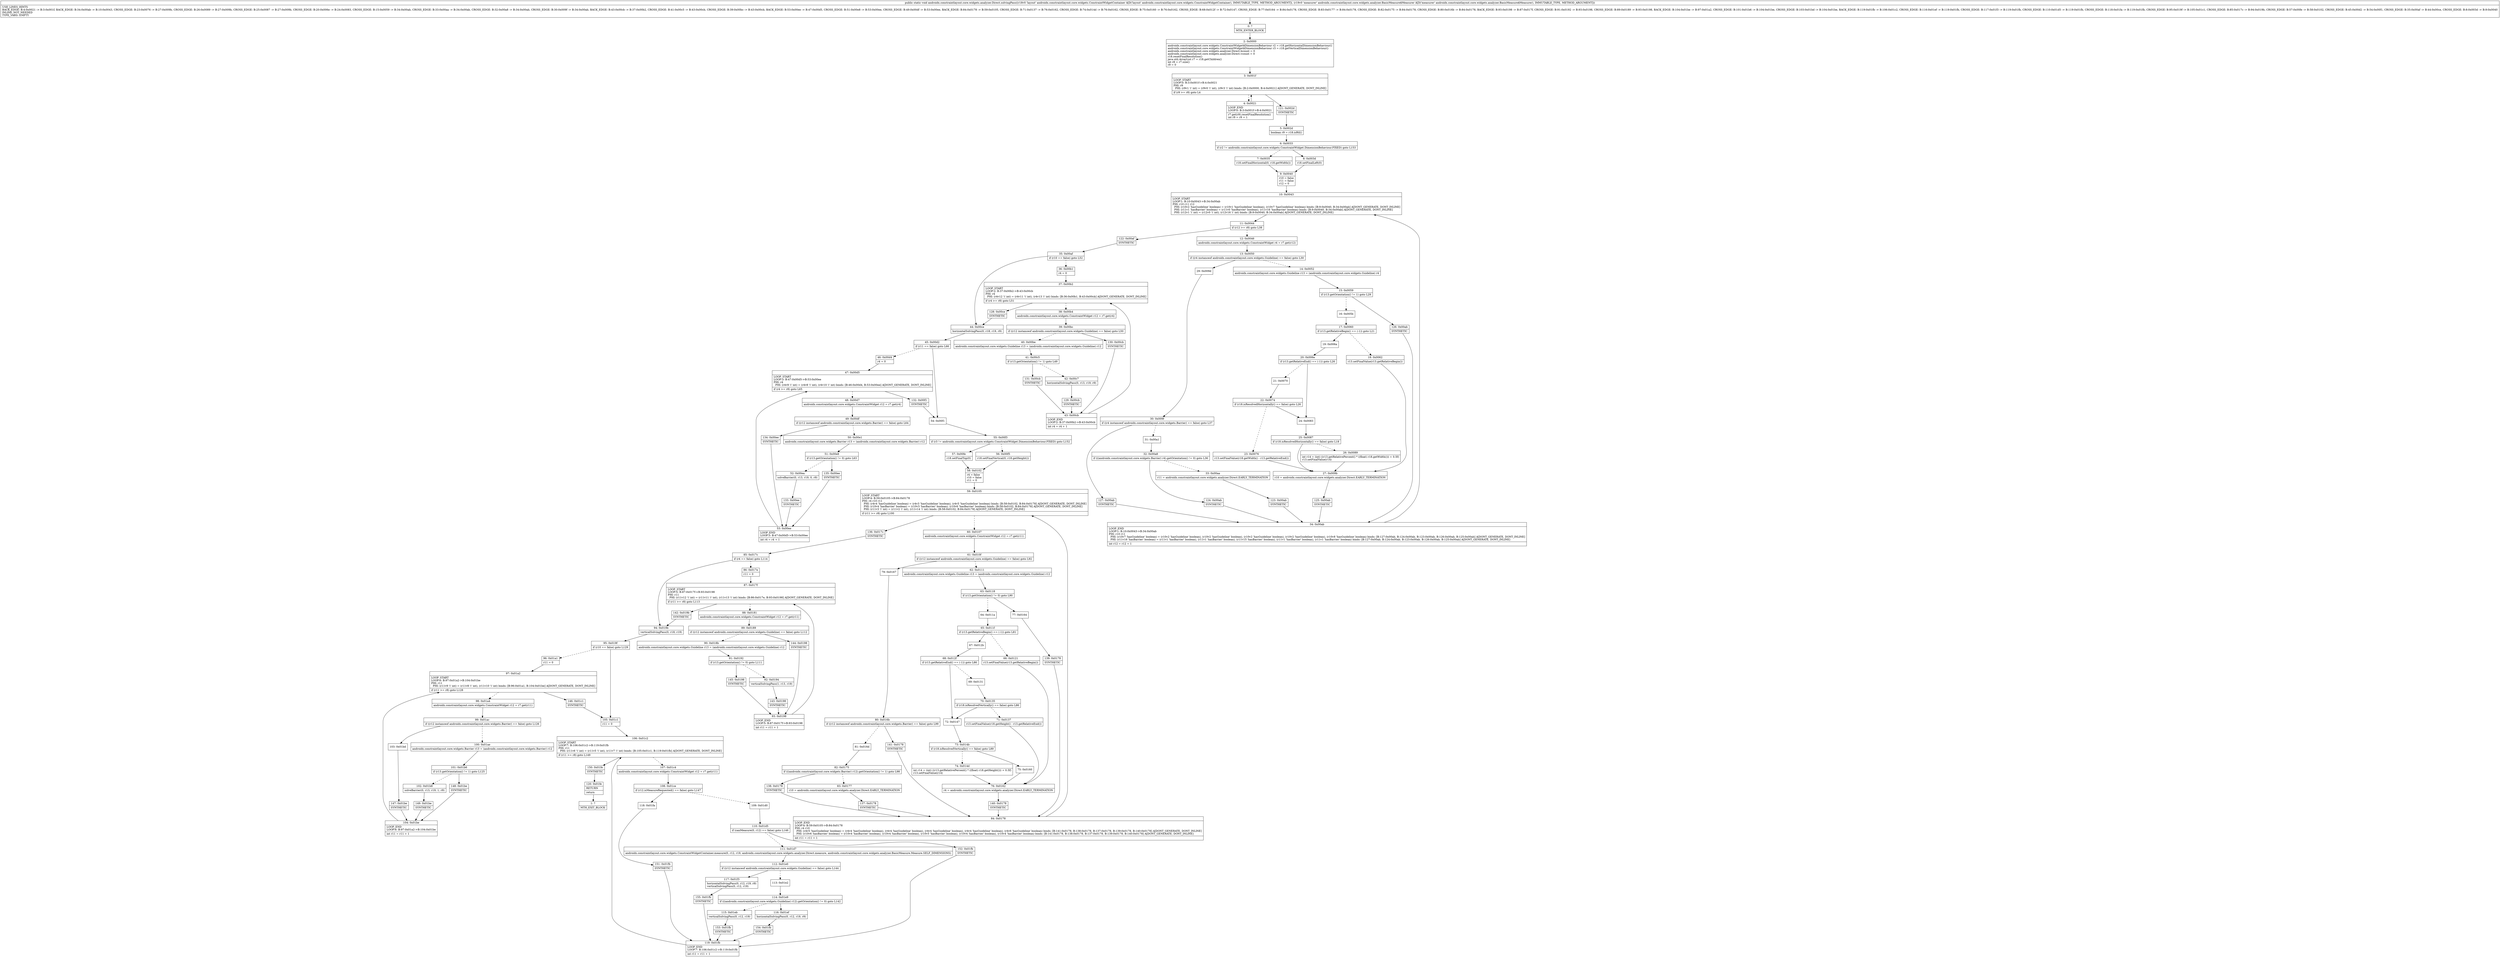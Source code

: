 digraph "CFG forandroidx.constraintlayout.core.widgets.analyzer.Direct.solvingPass(Landroidx\/constraintlayout\/core\/widgets\/ConstraintWidgetContainer;Landroidx\/constraintlayout\/core\/widgets\/analyzer\/BasicMeasure$Measurer;)V" {
Node_0 [shape=record,label="{0\:\ ?|MTH_ENTER_BLOCK\l}"];
Node_2 [shape=record,label="{2\:\ 0x0000|androidx.constraintlayout.core.widgets.ConstraintWidget$DimensionBehaviour r2 = r18.getHorizontalDimensionBehaviour()\landroidx.constraintlayout.core.widgets.ConstraintWidget$DimensionBehaviour r3 = r18.getVerticalDimensionBehaviour()\landroidx.constraintlayout.core.widgets.analyzer.Direct.hcount = 0\landroidx.constraintlayout.core.widgets.analyzer.Direct.vcount = 0\lr18.resetFinalResolution()\ljava.util.ArrayList r7 = r18.getChildren()\lint r8 = r7.size()\lr9 = 0\l}"];
Node_3 [shape=record,label="{3\:\ 0x001f|LOOP_START\lLOOP:0: B:3:0x001f\-\>B:4:0x0021\lPHI: r9 \l  PHI: (r9v1 'i' int) = (r9v0 'i' int), (r9v3 'i' int) binds: [B:2:0x0000, B:4:0x0021] A[DONT_GENERATE, DONT_INLINE]\l|if (r9 \>= r8) goto L4\l}"];
Node_4 [shape=record,label="{4\:\ 0x0021|LOOP_END\lLOOP:0: B:3:0x001f\-\>B:4:0x0021\l|r7.get(r9).resetFinalResolution()\lint r9 = r9 + 1\l}"];
Node_121 [shape=record,label="{121\:\ 0x002d|SYNTHETIC\l}"];
Node_5 [shape=record,label="{5\:\ 0x002d|boolean r9 = r18.isRtl()\l}"];
Node_6 [shape=record,label="{6\:\ 0x0033|if (r2 != androidx.constraintlayout.core.widgets.ConstraintWidget.DimensionBehaviour.FIXED) goto L153\l}"];
Node_7 [shape=record,label="{7\:\ 0x0035|r18.setFinalHorizontal(0, r18.getWidth())\l}"];
Node_9 [shape=record,label="{9\:\ 0x0040|r10 = false\lr11 = false\lr12 = 0\l}"];
Node_10 [shape=record,label="{10\:\ 0x0043|LOOP_START\lLOOP:1: B:10:0x0043\-\>B:34:0x00ab\lPHI: r10 r11 r12 \l  PHI: (r10v2 'hasGuideline' boolean) = (r10v1 'hasGuideline' boolean), (r10v7 'hasGuideline' boolean) binds: [B:9:0x0040, B:34:0x00ab] A[DONT_GENERATE, DONT_INLINE]\l  PHI: (r11v1 'hasBarrier' boolean) = (r11v0 'hasBarrier' boolean), (r11v16 'hasBarrier' boolean) binds: [B:9:0x0040, B:34:0x00ab] A[DONT_GENERATE, DONT_INLINE]\l  PHI: (r12v1 'i' int) = (r12v0 'i' int), (r12v16 'i' int) binds: [B:9:0x0040, B:34:0x00ab] A[DONT_GENERATE, DONT_INLINE]\l}"];
Node_11 [shape=record,label="{11\:\ 0x0044|if (r12 \>= r8) goto L38\l}"];
Node_12 [shape=record,label="{12\:\ 0x0046|androidx.constraintlayout.core.widgets.ConstraintWidget r4 = r7.get(r12)\l}"];
Node_13 [shape=record,label="{13\:\ 0x0050|if ((r4 instanceof androidx.constraintlayout.core.widgets.Guideline) == false) goto L30\l}"];
Node_14 [shape=record,label="{14\:\ 0x0052|androidx.constraintlayout.core.widgets.Guideline r13 = (androidx.constraintlayout.core.widgets.Guideline) r4\l}"];
Node_15 [shape=record,label="{15\:\ 0x0059|if (r13.getOrientation() != 1) goto L29\l}"];
Node_16 [shape=record,label="{16\:\ 0x005b}"];
Node_17 [shape=record,label="{17\:\ 0x0060|if (r13.getRelativeBegin() == (\-1)) goto L21\l}"];
Node_18 [shape=record,label="{18\:\ 0x0062|r13.setFinalValue(r13.getRelativeBegin())\l}"];
Node_27 [shape=record,label="{27\:\ 0x009b|r10 = androidx.constraintlayout.core.widgets.analyzer.Direct.EARLY_TERMINATION\l}"];
Node_125 [shape=record,label="{125\:\ 0x00ab|SYNTHETIC\l}"];
Node_34 [shape=record,label="{34\:\ 0x00ab|LOOP_END\lLOOP:1: B:10:0x0043\-\>B:34:0x00ab\lPHI: r10 r11 \l  PHI: (r10v7 'hasGuideline' boolean) = (r10v2 'hasGuideline' boolean), (r10v2 'hasGuideline' boolean), (r10v2 'hasGuideline' boolean), (r10v2 'hasGuideline' boolean), (r10v8 'hasGuideline' boolean) binds: [B:127:0x00ab, B:124:0x00ab, B:123:0x00ab, B:126:0x00ab, B:125:0x00ab] A[DONT_GENERATE, DONT_INLINE]\l  PHI: (r11v16 'hasBarrier' boolean) = (r11v1 'hasBarrier' boolean), (r11v1 'hasBarrier' boolean), (r11v15 'hasBarrier' boolean), (r11v1 'hasBarrier' boolean), (r11v1 'hasBarrier' boolean) binds: [B:127:0x00ab, B:124:0x00ab, B:123:0x00ab, B:126:0x00ab, B:125:0x00ab] A[DONT_GENERATE, DONT_INLINE]\l|int r12 = r12 + 1\l}"];
Node_19 [shape=record,label="{19\:\ 0x006a}"];
Node_20 [shape=record,label="{20\:\ 0x006e|if (r13.getRelativeEnd() == (\-1)) goto L26\l}"];
Node_21 [shape=record,label="{21\:\ 0x0070}"];
Node_22 [shape=record,label="{22\:\ 0x0074|if (r18.isResolvedHorizontally() == false) goto L26\l}"];
Node_23 [shape=record,label="{23\:\ 0x0076|r13.setFinalValue(r18.getWidth() \- r13.getRelativeEnd())\l}"];
Node_24 [shape=record,label="{24\:\ 0x0083}"];
Node_25 [shape=record,label="{25\:\ 0x0087|if (r18.isResolvedHorizontally() == false) goto L18\l}"];
Node_26 [shape=record,label="{26\:\ 0x0089|int r14 = (int) ((r13.getRelativePercent() * ((float) r18.getWidth())) + 0.5f)\lr13.setFinalValue(r14)\l}"];
Node_126 [shape=record,label="{126\:\ 0x00ab|SYNTHETIC\l}"];
Node_29 [shape=record,label="{29\:\ 0x009d}"];
Node_30 [shape=record,label="{30\:\ 0x009f|if ((r4 instanceof androidx.constraintlayout.core.widgets.Barrier) == false) goto L37\l}"];
Node_31 [shape=record,label="{31\:\ 0x00a1}"];
Node_32 [shape=record,label="{32\:\ 0x00a8|if (((androidx.constraintlayout.core.widgets.Barrier) r4).getOrientation() != 0) goto L36\l}"];
Node_33 [shape=record,label="{33\:\ 0x00aa|r11 = androidx.constraintlayout.core.widgets.analyzer.Direct.EARLY_TERMINATION\l}"];
Node_123 [shape=record,label="{123\:\ 0x00ab|SYNTHETIC\l}"];
Node_124 [shape=record,label="{124\:\ 0x00ab|SYNTHETIC\l}"];
Node_127 [shape=record,label="{127\:\ 0x00ab|SYNTHETIC\l}"];
Node_122 [shape=record,label="{122\:\ 0x00af|SYNTHETIC\l}"];
Node_35 [shape=record,label="{35\:\ 0x00af|if (r10 == false) goto L52\l}"];
Node_36 [shape=record,label="{36\:\ 0x00b1|r4 = 0\l}"];
Node_37 [shape=record,label="{37\:\ 0x00b2|LOOP_START\lLOOP:2: B:37:0x00b2\-\>B:43:0x00cb\lPHI: r4 \l  PHI: (r4v12 'i' int) = (r4v11 'i' int), (r4v13 'i' int) binds: [B:36:0x00b1, B:43:0x00cb] A[DONT_GENERATE, DONT_INLINE]\l|if (r4 \>= r8) goto L51\l}"];
Node_38 [shape=record,label="{38\:\ 0x00b4|androidx.constraintlayout.core.widgets.ConstraintWidget r12 = r7.get(r4)\l}"];
Node_39 [shape=record,label="{39\:\ 0x00bc|if ((r12 instanceof androidx.constraintlayout.core.widgets.Guideline) == false) goto L50\l}"];
Node_40 [shape=record,label="{40\:\ 0x00be|androidx.constraintlayout.core.widgets.Guideline r13 = (androidx.constraintlayout.core.widgets.Guideline) r12\l}"];
Node_41 [shape=record,label="{41\:\ 0x00c5|if (r13.getOrientation() != 1) goto L49\l}"];
Node_42 [shape=record,label="{42\:\ 0x00c7|horizontalSolvingPass(0, r13, r19, r9)\l}"];
Node_129 [shape=record,label="{129\:\ 0x00cb|SYNTHETIC\l}"];
Node_43 [shape=record,label="{43\:\ 0x00cb|LOOP_END\lLOOP:2: B:37:0x00b2\-\>B:43:0x00cb\l|int r4 = r4 + 1\l}"];
Node_131 [shape=record,label="{131\:\ 0x00cb|SYNTHETIC\l}"];
Node_130 [shape=record,label="{130\:\ 0x00cb|SYNTHETIC\l}"];
Node_128 [shape=record,label="{128\:\ 0x00ce|SYNTHETIC\l}"];
Node_44 [shape=record,label="{44\:\ 0x00ce|horizontalSolvingPass(0, r18, r19, r9)\l}"];
Node_45 [shape=record,label="{45\:\ 0x00d2|if (r11 == false) goto L66\l}"];
Node_46 [shape=record,label="{46\:\ 0x00d4|r4 = 0\l}"];
Node_47 [shape=record,label="{47\:\ 0x00d5|LOOP_START\lLOOP:3: B:47:0x00d5\-\>B:53:0x00ee\lPHI: r4 \l  PHI: (r4v9 'i' int) = (r4v8 'i' int), (r4v10 'i' int) binds: [B:46:0x00d4, B:53:0x00ee] A[DONT_GENERATE, DONT_INLINE]\l|if (r4 \>= r8) goto L65\l}"];
Node_48 [shape=record,label="{48\:\ 0x00d7|androidx.constraintlayout.core.widgets.ConstraintWidget r12 = r7.get(r4)\l}"];
Node_49 [shape=record,label="{49\:\ 0x00df|if ((r12 instanceof androidx.constraintlayout.core.widgets.Barrier) == false) goto L64\l}"];
Node_50 [shape=record,label="{50\:\ 0x00e1|androidx.constraintlayout.core.widgets.Barrier r13 = (androidx.constraintlayout.core.widgets.Barrier) r12\l}"];
Node_51 [shape=record,label="{51\:\ 0x00e8|if (r13.getOrientation() != 0) goto L63\l}"];
Node_52 [shape=record,label="{52\:\ 0x00ea|solveBarrier(0, r13, r19, 0, r9)\l}"];
Node_133 [shape=record,label="{133\:\ 0x00ee|SYNTHETIC\l}"];
Node_53 [shape=record,label="{53\:\ 0x00ee|LOOP_END\lLOOP:3: B:47:0x00d5\-\>B:53:0x00ee\l|int r4 = r4 + 1\l}"];
Node_135 [shape=record,label="{135\:\ 0x00ee|SYNTHETIC\l}"];
Node_134 [shape=record,label="{134\:\ 0x00ee|SYNTHETIC\l}"];
Node_132 [shape=record,label="{132\:\ 0x00f1|SYNTHETIC\l}"];
Node_54 [shape=record,label="{54\:\ 0x00f1}"];
Node_55 [shape=record,label="{55\:\ 0x00f3|if (r3 != androidx.constraintlayout.core.widgets.ConstraintWidget.DimensionBehaviour.FIXED) goto L152\l}"];
Node_56 [shape=record,label="{56\:\ 0x00f5|r18.setFinalVertical(0, r18.getHeight())\l}"];
Node_58 [shape=record,label="{58\:\ 0x0102|r4 = false\lr10 = false\lr11 = 0\l}"];
Node_59 [shape=record,label="{59\:\ 0x0105|LOOP_START\lLOOP:4: B:59:0x0105\-\>B:84:0x0178\lPHI: r4 r10 r11 \l  PHI: (r4v4 'hasGuideline' boolean) = (r4v3 'hasGuideline' boolean), (r4v5 'hasGuideline' boolean) binds: [B:58:0x0102, B:84:0x0178] A[DONT_GENERATE, DONT_INLINE]\l  PHI: (r10v4 'hasBarrier' boolean) = (r10v3 'hasBarrier' boolean), (r10v6 'hasBarrier' boolean) binds: [B:58:0x0102, B:84:0x0178] A[DONT_GENERATE, DONT_INLINE]\l  PHI: (r11v3 'i' int) = (r11v2 'i' int), (r11v14 'i' int) binds: [B:58:0x0102, B:84:0x0178] A[DONT_GENERATE, DONT_INLINE]\l|if (r11 \>= r8) goto L100\l}"];
Node_60 [shape=record,label="{60\:\ 0x0107|androidx.constraintlayout.core.widgets.ConstraintWidget r12 = r7.get(r11)\l}"];
Node_61 [shape=record,label="{61\:\ 0x010f|if ((r12 instanceof androidx.constraintlayout.core.widgets.Guideline) == false) goto L92\l}"];
Node_62 [shape=record,label="{62\:\ 0x0111|androidx.constraintlayout.core.widgets.Guideline r13 = (androidx.constraintlayout.core.widgets.Guideline) r12\l}"];
Node_63 [shape=record,label="{63\:\ 0x0118|if (r13.getOrientation() != 0) goto L90\l}"];
Node_64 [shape=record,label="{64\:\ 0x011a}"];
Node_65 [shape=record,label="{65\:\ 0x011f|if (r13.getRelativeBegin() == (\-1)) goto L81\l}"];
Node_66 [shape=record,label="{66\:\ 0x0121|r13.setFinalValue(r13.getRelativeBegin())\l}"];
Node_76 [shape=record,label="{76\:\ 0x0162|r4 = androidx.constraintlayout.core.widgets.analyzer.Direct.EARLY_TERMINATION\l}"];
Node_140 [shape=record,label="{140\:\ 0x0178|SYNTHETIC\l}"];
Node_84 [shape=record,label="{84\:\ 0x0178|LOOP_END\lLOOP:4: B:59:0x0105\-\>B:84:0x0178\lPHI: r4 r10 \l  PHI: (r4v5 'hasGuideline' boolean) = (r4v4 'hasGuideline' boolean), (r4v4 'hasGuideline' boolean), (r4v4 'hasGuideline' boolean), (r4v4 'hasGuideline' boolean), (r4v6 'hasGuideline' boolean) binds: [B:141:0x0178, B:138:0x0178, B:137:0x0178, B:139:0x0178, B:140:0x0178] A[DONT_GENERATE, DONT_INLINE]\l  PHI: (r10v6 'hasBarrier' boolean) = (r10v4 'hasBarrier' boolean), (r10v4 'hasBarrier' boolean), (r10v5 'hasBarrier' boolean), (r10v4 'hasBarrier' boolean), (r10v4 'hasBarrier' boolean) binds: [B:141:0x0178, B:138:0x0178, B:137:0x0178, B:139:0x0178, B:140:0x0178] A[DONT_GENERATE, DONT_INLINE]\l|int r11 = r11 + 1\l}"];
Node_67 [shape=record,label="{67\:\ 0x012b}"];
Node_68 [shape=record,label="{68\:\ 0x012f|if (r13.getRelativeEnd() == (\-1)) goto L86\l}"];
Node_69 [shape=record,label="{69\:\ 0x0131}"];
Node_70 [shape=record,label="{70\:\ 0x0135|if (r18.isResolvedVertically() == false) goto L86\l}"];
Node_71 [shape=record,label="{71\:\ 0x0137|r13.setFinalValue(r18.getHeight() \- r13.getRelativeEnd())\l}"];
Node_72 [shape=record,label="{72\:\ 0x0147}"];
Node_73 [shape=record,label="{73\:\ 0x014b|if (r18.isResolvedVertically() == false) goto L89\l}"];
Node_74 [shape=record,label="{74\:\ 0x014d|int r14 = (int) ((r13.getRelativePercent() * ((float) r18.getHeight())) + 0.5f)\lr13.setFinalValue(r14)\l}"];
Node_75 [shape=record,label="{75\:\ 0x0160}"];
Node_77 [shape=record,label="{77\:\ 0x0164}"];
Node_139 [shape=record,label="{139\:\ 0x0178|SYNTHETIC\l}"];
Node_79 [shape=record,label="{79\:\ 0x0167}"];
Node_80 [shape=record,label="{80\:\ 0x016b|if ((r12 instanceof androidx.constraintlayout.core.widgets.Barrier) == false) goto L99\l}"];
Node_81 [shape=record,label="{81\:\ 0x016d}"];
Node_82 [shape=record,label="{82\:\ 0x0175|if (((androidx.constraintlayout.core.widgets.Barrier) r12).getOrientation() != 1) goto L98\l}"];
Node_83 [shape=record,label="{83\:\ 0x0177|r10 = androidx.constraintlayout.core.widgets.analyzer.Direct.EARLY_TERMINATION\l}"];
Node_137 [shape=record,label="{137\:\ 0x0178|SYNTHETIC\l}"];
Node_138 [shape=record,label="{138\:\ 0x0178|SYNTHETIC\l}"];
Node_141 [shape=record,label="{141\:\ 0x0178|SYNTHETIC\l}"];
Node_136 [shape=record,label="{136\:\ 0x017c|SYNTHETIC\l}"];
Node_85 [shape=record,label="{85\:\ 0x017c|if (r4 == false) goto L114\l}"];
Node_86 [shape=record,label="{86\:\ 0x017e|r11 = 0\l}"];
Node_87 [shape=record,label="{87\:\ 0x017f|LOOP_START\lLOOP:5: B:87:0x017f\-\>B:93:0x0198\lPHI: r11 \l  PHI: (r11v12 'i' int) = (r11v11 'i' int), (r11v13 'i' int) binds: [B:86:0x017e, B:93:0x0198] A[DONT_GENERATE, DONT_INLINE]\l|if (r11 \>= r8) goto L113\l}"];
Node_88 [shape=record,label="{88\:\ 0x0181|androidx.constraintlayout.core.widgets.ConstraintWidget r12 = r7.get(r11)\l}"];
Node_89 [shape=record,label="{89\:\ 0x0189|if ((r12 instanceof androidx.constraintlayout.core.widgets.Guideline) == false) goto L112\l}"];
Node_90 [shape=record,label="{90\:\ 0x018b|androidx.constraintlayout.core.widgets.Guideline r13 = (androidx.constraintlayout.core.widgets.Guideline) r12\l}"];
Node_91 [shape=record,label="{91\:\ 0x0192|if (r13.getOrientation() != 0) goto L111\l}"];
Node_92 [shape=record,label="{92\:\ 0x0194|verticalSolvingPass(1, r13, r19)\l}"];
Node_143 [shape=record,label="{143\:\ 0x0198|SYNTHETIC\l}"];
Node_93 [shape=record,label="{93\:\ 0x0198|LOOP_END\lLOOP:5: B:87:0x017f\-\>B:93:0x0198\l|int r11 = r11 + 1\l}"];
Node_145 [shape=record,label="{145\:\ 0x0198|SYNTHETIC\l}"];
Node_144 [shape=record,label="{144\:\ 0x0198|SYNTHETIC\l}"];
Node_142 [shape=record,label="{142\:\ 0x019b|SYNTHETIC\l}"];
Node_94 [shape=record,label="{94\:\ 0x019b|verticalSolvingPass(0, r18, r19)\l}"];
Node_95 [shape=record,label="{95\:\ 0x019f|if (r10 == false) goto L129\l}"];
Node_96 [shape=record,label="{96\:\ 0x01a1|r11 = 0\l}"];
Node_97 [shape=record,label="{97\:\ 0x01a2|LOOP_START\lLOOP:6: B:97:0x01a2\-\>B:104:0x01be\lPHI: r11 \l  PHI: (r11v9 'i' int) = (r11v8 'i' int), (r11v10 'i' int) binds: [B:96:0x01a1, B:104:0x01be] A[DONT_GENERATE, DONT_INLINE]\l|if (r11 \>= r8) goto L128\l}"];
Node_98 [shape=record,label="{98\:\ 0x01a4|androidx.constraintlayout.core.widgets.ConstraintWidget r12 = r7.get(r11)\l}"];
Node_99 [shape=record,label="{99\:\ 0x01ac|if ((r12 instanceof androidx.constraintlayout.core.widgets.Barrier) == false) goto L126\l}"];
Node_100 [shape=record,label="{100\:\ 0x01ae|androidx.constraintlayout.core.widgets.Barrier r13 = (androidx.constraintlayout.core.widgets.Barrier) r12\l}"];
Node_101 [shape=record,label="{101\:\ 0x01b6|if (r13.getOrientation() != 1) goto L125\l}"];
Node_102 [shape=record,label="{102\:\ 0x01b8|solveBarrier(0, r13, r19, 1, r9)\l}"];
Node_149 [shape=record,label="{149\:\ 0x01be|SYNTHETIC\l}"];
Node_104 [shape=record,label="{104\:\ 0x01be|LOOP_END\lLOOP:6: B:97:0x01a2\-\>B:104:0x01be\l|int r11 = r11 + 1\l}"];
Node_148 [shape=record,label="{148\:\ 0x01be|SYNTHETIC\l}"];
Node_103 [shape=record,label="{103\:\ 0x01bd}"];
Node_147 [shape=record,label="{147\:\ 0x01be|SYNTHETIC\l}"];
Node_146 [shape=record,label="{146\:\ 0x01c1|SYNTHETIC\l}"];
Node_105 [shape=record,label="{105\:\ 0x01c1|r11 = 0\l}"];
Node_106 [shape=record,label="{106\:\ 0x01c2|LOOP_START\lLOOP:7: B:106:0x01c2\-\>B:119:0x01fb\lPHI: r11 \l  PHI: (r11v6 'i' int) = (r11v5 'i' int), (r11v7 'i' int) binds: [B:105:0x01c1, B:119:0x01fb] A[DONT_GENERATE, DONT_INLINE]\l|if (r11 \>= r8) goto L149\l}"];
Node_107 [shape=record,label="{107\:\ 0x01c4|androidx.constraintlayout.core.widgets.ConstraintWidget r12 = r7.get(r11)\l}"];
Node_108 [shape=record,label="{108\:\ 0x01ce|if (r12.isMeasureRequested() == false) goto L147\l}"];
Node_109 [shape=record,label="{109\:\ 0x01d0}"];
Node_110 [shape=record,label="{110\:\ 0x01d5|if (canMeasure(0, r12) == false) goto L146\l}"];
Node_111 [shape=record,label="{111\:\ 0x01d7|androidx.constraintlayout.core.widgets.ConstraintWidgetContainer.measure(0, r12, r19, androidx.constraintlayout.core.widgets.analyzer.Direct.measure, androidx.constraintlayout.core.widgets.analyzer.BasicMeasure.Measure.SELF_DIMENSIONS)\l}"];
Node_112 [shape=record,label="{112\:\ 0x01e0|if ((r12 instanceof androidx.constraintlayout.core.widgets.Guideline) == false) goto L144\l}"];
Node_113 [shape=record,label="{113\:\ 0x01e2}"];
Node_114 [shape=record,label="{114\:\ 0x01e9|if (((androidx.constraintlayout.core.widgets.Guideline) r12).getOrientation() != 0) goto L142\l}"];
Node_115 [shape=record,label="{115\:\ 0x01eb|verticalSolvingPass(0, r12, r19)\l}"];
Node_153 [shape=record,label="{153\:\ 0x01fb|SYNTHETIC\l}"];
Node_119 [shape=record,label="{119\:\ 0x01fb|LOOP_END\lLOOP:7: B:106:0x01c2\-\>B:119:0x01fb\l|int r11 = r11 + 1\l}"];
Node_116 [shape=record,label="{116\:\ 0x01ef|horizontalSolvingPass(0, r12, r19, r9)\l}"];
Node_154 [shape=record,label="{154\:\ 0x01fb|SYNTHETIC\l}"];
Node_117 [shape=record,label="{117\:\ 0x01f3|horizontalSolvingPass(0, r12, r19, r9)\lverticalSolvingPass(0, r12, r19)\l}"];
Node_155 [shape=record,label="{155\:\ 0x01fb|SYNTHETIC\l}"];
Node_152 [shape=record,label="{152\:\ 0x01fb|SYNTHETIC\l}"];
Node_118 [shape=record,label="{118\:\ 0x01fa}"];
Node_151 [shape=record,label="{151\:\ 0x01fb|SYNTHETIC\l}"];
Node_150 [shape=record,label="{150\:\ 0x01fe|SYNTHETIC\l}"];
Node_120 [shape=record,label="{120\:\ 0x01fe|RETURN\l|return\l}"];
Node_1 [shape=record,label="{1\:\ ?|MTH_EXIT_BLOCK\l}"];
Node_57 [shape=record,label="{57\:\ 0x00fe|r18.setFinalTop(0)\l}"];
Node_8 [shape=record,label="{8\:\ 0x003d|r18.setFinalLeft(0)\l}"];
MethodNode[shape=record,label="{public static void androidx.constraintlayout.core.widgets.analyzer.Direct.solvingPass((r18v0 'layout' androidx.constraintlayout.core.widgets.ConstraintWidgetContainer A[D('layout' androidx.constraintlayout.core.widgets.ConstraintWidgetContainer), IMMUTABLE_TYPE, METHOD_ARGUMENT]), (r19v0 'measurer' androidx.constraintlayout.core.widgets.analyzer.BasicMeasure$Measurer A[D('measurer' androidx.constraintlayout.core.widgets.analyzer.BasicMeasure$Measurer), IMMUTABLE_TYPE, METHOD_ARGUMENT]))  | USE_LINES_HINTS\lBACK_EDGE: B:4:0x0021 \-\> B:3:0x001f, BACK_EDGE: B:34:0x00ab \-\> B:10:0x0043, CROSS_EDGE: B:23:0x0076 \-\> B:27:0x009b, CROSS_EDGE: B:26:0x0089 \-\> B:27:0x009b, CROSS_EDGE: B:25:0x0087 \-\> B:27:0x009b, CROSS_EDGE: B:20:0x006e \-\> B:24:0x0083, CROSS_EDGE: B:15:0x0059 \-\> B:34:0x00ab, CROSS_EDGE: B:33:0x00aa \-\> B:34:0x00ab, CROSS_EDGE: B:32:0x00a8 \-\> B:34:0x00ab, CROSS_EDGE: B:30:0x009f \-\> B:34:0x00ab, BACK_EDGE: B:43:0x00cb \-\> B:37:0x00b2, CROSS_EDGE: B:41:0x00c5 \-\> B:43:0x00cb, CROSS_EDGE: B:39:0x00bc \-\> B:43:0x00cb, BACK_EDGE: B:53:0x00ee \-\> B:47:0x00d5, CROSS_EDGE: B:51:0x00e8 \-\> B:53:0x00ee, CROSS_EDGE: B:49:0x00df \-\> B:53:0x00ee, BACK_EDGE: B:84:0x0178 \-\> B:59:0x0105, CROSS_EDGE: B:71:0x0137 \-\> B:76:0x0162, CROSS_EDGE: B:74:0x014d \-\> B:76:0x0162, CROSS_EDGE: B:75:0x0160 \-\> B:76:0x0162, CROSS_EDGE: B:68:0x012f \-\> B:72:0x0147, CROSS_EDGE: B:77:0x0164 \-\> B:84:0x0178, CROSS_EDGE: B:83:0x0177 \-\> B:84:0x0178, CROSS_EDGE: B:82:0x0175 \-\> B:84:0x0178, CROSS_EDGE: B:80:0x016b \-\> B:84:0x0178, BACK_EDGE: B:93:0x0198 \-\> B:87:0x017f, CROSS_EDGE: B:91:0x0192 \-\> B:93:0x0198, CROSS_EDGE: B:89:0x0189 \-\> B:93:0x0198, BACK_EDGE: B:104:0x01be \-\> B:97:0x01a2, CROSS_EDGE: B:101:0x01b6 \-\> B:104:0x01be, CROSS_EDGE: B:103:0x01bd \-\> B:104:0x01be, BACK_EDGE: B:119:0x01fb \-\> B:106:0x01c2, CROSS_EDGE: B:116:0x01ef \-\> B:119:0x01fb, CROSS_EDGE: B:117:0x01f3 \-\> B:119:0x01fb, CROSS_EDGE: B:110:0x01d5 \-\> B:119:0x01fb, CROSS_EDGE: B:118:0x01fa \-\> B:119:0x01fb, CROSS_EDGE: B:95:0x019f \-\> B:105:0x01c1, CROSS_EDGE: B:85:0x017c \-\> B:94:0x019b, CROSS_EDGE: B:57:0x00fe \-\> B:58:0x0102, CROSS_EDGE: B:45:0x00d2 \-\> B:54:0x00f1, CROSS_EDGE: B:35:0x00af \-\> B:44:0x00ce, CROSS_EDGE: B:8:0x003d \-\> B:9:0x0040\lINLINE_NOT_NEEDED\lTYPE_VARS: EMPTY\l}"];
MethodNode -> Node_0;Node_0 -> Node_2;
Node_2 -> Node_3;
Node_3 -> Node_4[style=dashed];
Node_3 -> Node_121;
Node_4 -> Node_3;
Node_121 -> Node_5;
Node_5 -> Node_6;
Node_6 -> Node_7[style=dashed];
Node_6 -> Node_8;
Node_7 -> Node_9;
Node_9 -> Node_10;
Node_10 -> Node_11;
Node_11 -> Node_12[style=dashed];
Node_11 -> Node_122;
Node_12 -> Node_13;
Node_13 -> Node_14[style=dashed];
Node_13 -> Node_29;
Node_14 -> Node_15;
Node_15 -> Node_16[style=dashed];
Node_15 -> Node_126;
Node_16 -> Node_17;
Node_17 -> Node_18[style=dashed];
Node_17 -> Node_19;
Node_18 -> Node_27;
Node_27 -> Node_125;
Node_125 -> Node_34;
Node_34 -> Node_10;
Node_19 -> Node_20;
Node_20 -> Node_21[style=dashed];
Node_20 -> Node_24;
Node_21 -> Node_22;
Node_22 -> Node_23[style=dashed];
Node_22 -> Node_24;
Node_23 -> Node_27;
Node_24 -> Node_25;
Node_25 -> Node_26[style=dashed];
Node_25 -> Node_27;
Node_26 -> Node_27;
Node_126 -> Node_34;
Node_29 -> Node_30;
Node_30 -> Node_31[style=dashed];
Node_30 -> Node_127;
Node_31 -> Node_32;
Node_32 -> Node_33[style=dashed];
Node_32 -> Node_124;
Node_33 -> Node_123;
Node_123 -> Node_34;
Node_124 -> Node_34;
Node_127 -> Node_34;
Node_122 -> Node_35;
Node_35 -> Node_36[style=dashed];
Node_35 -> Node_44;
Node_36 -> Node_37;
Node_37 -> Node_38[style=dashed];
Node_37 -> Node_128;
Node_38 -> Node_39;
Node_39 -> Node_40[style=dashed];
Node_39 -> Node_130;
Node_40 -> Node_41;
Node_41 -> Node_42[style=dashed];
Node_41 -> Node_131;
Node_42 -> Node_129;
Node_129 -> Node_43;
Node_43 -> Node_37;
Node_131 -> Node_43;
Node_130 -> Node_43;
Node_128 -> Node_44;
Node_44 -> Node_45;
Node_45 -> Node_46[style=dashed];
Node_45 -> Node_54;
Node_46 -> Node_47;
Node_47 -> Node_48[style=dashed];
Node_47 -> Node_132;
Node_48 -> Node_49;
Node_49 -> Node_50[style=dashed];
Node_49 -> Node_134;
Node_50 -> Node_51;
Node_51 -> Node_52[style=dashed];
Node_51 -> Node_135;
Node_52 -> Node_133;
Node_133 -> Node_53;
Node_53 -> Node_47;
Node_135 -> Node_53;
Node_134 -> Node_53;
Node_132 -> Node_54;
Node_54 -> Node_55;
Node_55 -> Node_56[style=dashed];
Node_55 -> Node_57;
Node_56 -> Node_58;
Node_58 -> Node_59;
Node_59 -> Node_60[style=dashed];
Node_59 -> Node_136;
Node_60 -> Node_61;
Node_61 -> Node_62[style=dashed];
Node_61 -> Node_79;
Node_62 -> Node_63;
Node_63 -> Node_64[style=dashed];
Node_63 -> Node_77;
Node_64 -> Node_65;
Node_65 -> Node_66[style=dashed];
Node_65 -> Node_67;
Node_66 -> Node_76;
Node_76 -> Node_140;
Node_140 -> Node_84;
Node_84 -> Node_59;
Node_67 -> Node_68;
Node_68 -> Node_69[style=dashed];
Node_68 -> Node_72;
Node_69 -> Node_70;
Node_70 -> Node_71[style=dashed];
Node_70 -> Node_72;
Node_71 -> Node_76;
Node_72 -> Node_73;
Node_73 -> Node_74[style=dashed];
Node_73 -> Node_75;
Node_74 -> Node_76;
Node_75 -> Node_76;
Node_77 -> Node_139;
Node_139 -> Node_84;
Node_79 -> Node_80;
Node_80 -> Node_81[style=dashed];
Node_80 -> Node_141;
Node_81 -> Node_82;
Node_82 -> Node_83[style=dashed];
Node_82 -> Node_138;
Node_83 -> Node_137;
Node_137 -> Node_84;
Node_138 -> Node_84;
Node_141 -> Node_84;
Node_136 -> Node_85;
Node_85 -> Node_86[style=dashed];
Node_85 -> Node_94;
Node_86 -> Node_87;
Node_87 -> Node_88[style=dashed];
Node_87 -> Node_142;
Node_88 -> Node_89;
Node_89 -> Node_90[style=dashed];
Node_89 -> Node_144;
Node_90 -> Node_91;
Node_91 -> Node_92[style=dashed];
Node_91 -> Node_145;
Node_92 -> Node_143;
Node_143 -> Node_93;
Node_93 -> Node_87;
Node_145 -> Node_93;
Node_144 -> Node_93;
Node_142 -> Node_94;
Node_94 -> Node_95;
Node_95 -> Node_96[style=dashed];
Node_95 -> Node_105;
Node_96 -> Node_97;
Node_97 -> Node_98[style=dashed];
Node_97 -> Node_146;
Node_98 -> Node_99;
Node_99 -> Node_100[style=dashed];
Node_99 -> Node_103;
Node_100 -> Node_101;
Node_101 -> Node_102[style=dashed];
Node_101 -> Node_148;
Node_102 -> Node_149;
Node_149 -> Node_104;
Node_104 -> Node_97;
Node_148 -> Node_104;
Node_103 -> Node_147;
Node_147 -> Node_104;
Node_146 -> Node_105;
Node_105 -> Node_106;
Node_106 -> Node_107[style=dashed];
Node_106 -> Node_150;
Node_107 -> Node_108;
Node_108 -> Node_109[style=dashed];
Node_108 -> Node_118;
Node_109 -> Node_110;
Node_110 -> Node_111[style=dashed];
Node_110 -> Node_152;
Node_111 -> Node_112;
Node_112 -> Node_113[style=dashed];
Node_112 -> Node_117;
Node_113 -> Node_114;
Node_114 -> Node_115[style=dashed];
Node_114 -> Node_116;
Node_115 -> Node_153;
Node_153 -> Node_119;
Node_119 -> Node_106;
Node_116 -> Node_154;
Node_154 -> Node_119;
Node_117 -> Node_155;
Node_155 -> Node_119;
Node_152 -> Node_119;
Node_118 -> Node_151;
Node_151 -> Node_119;
Node_150 -> Node_120;
Node_120 -> Node_1;
Node_57 -> Node_58;
Node_8 -> Node_9;
}

